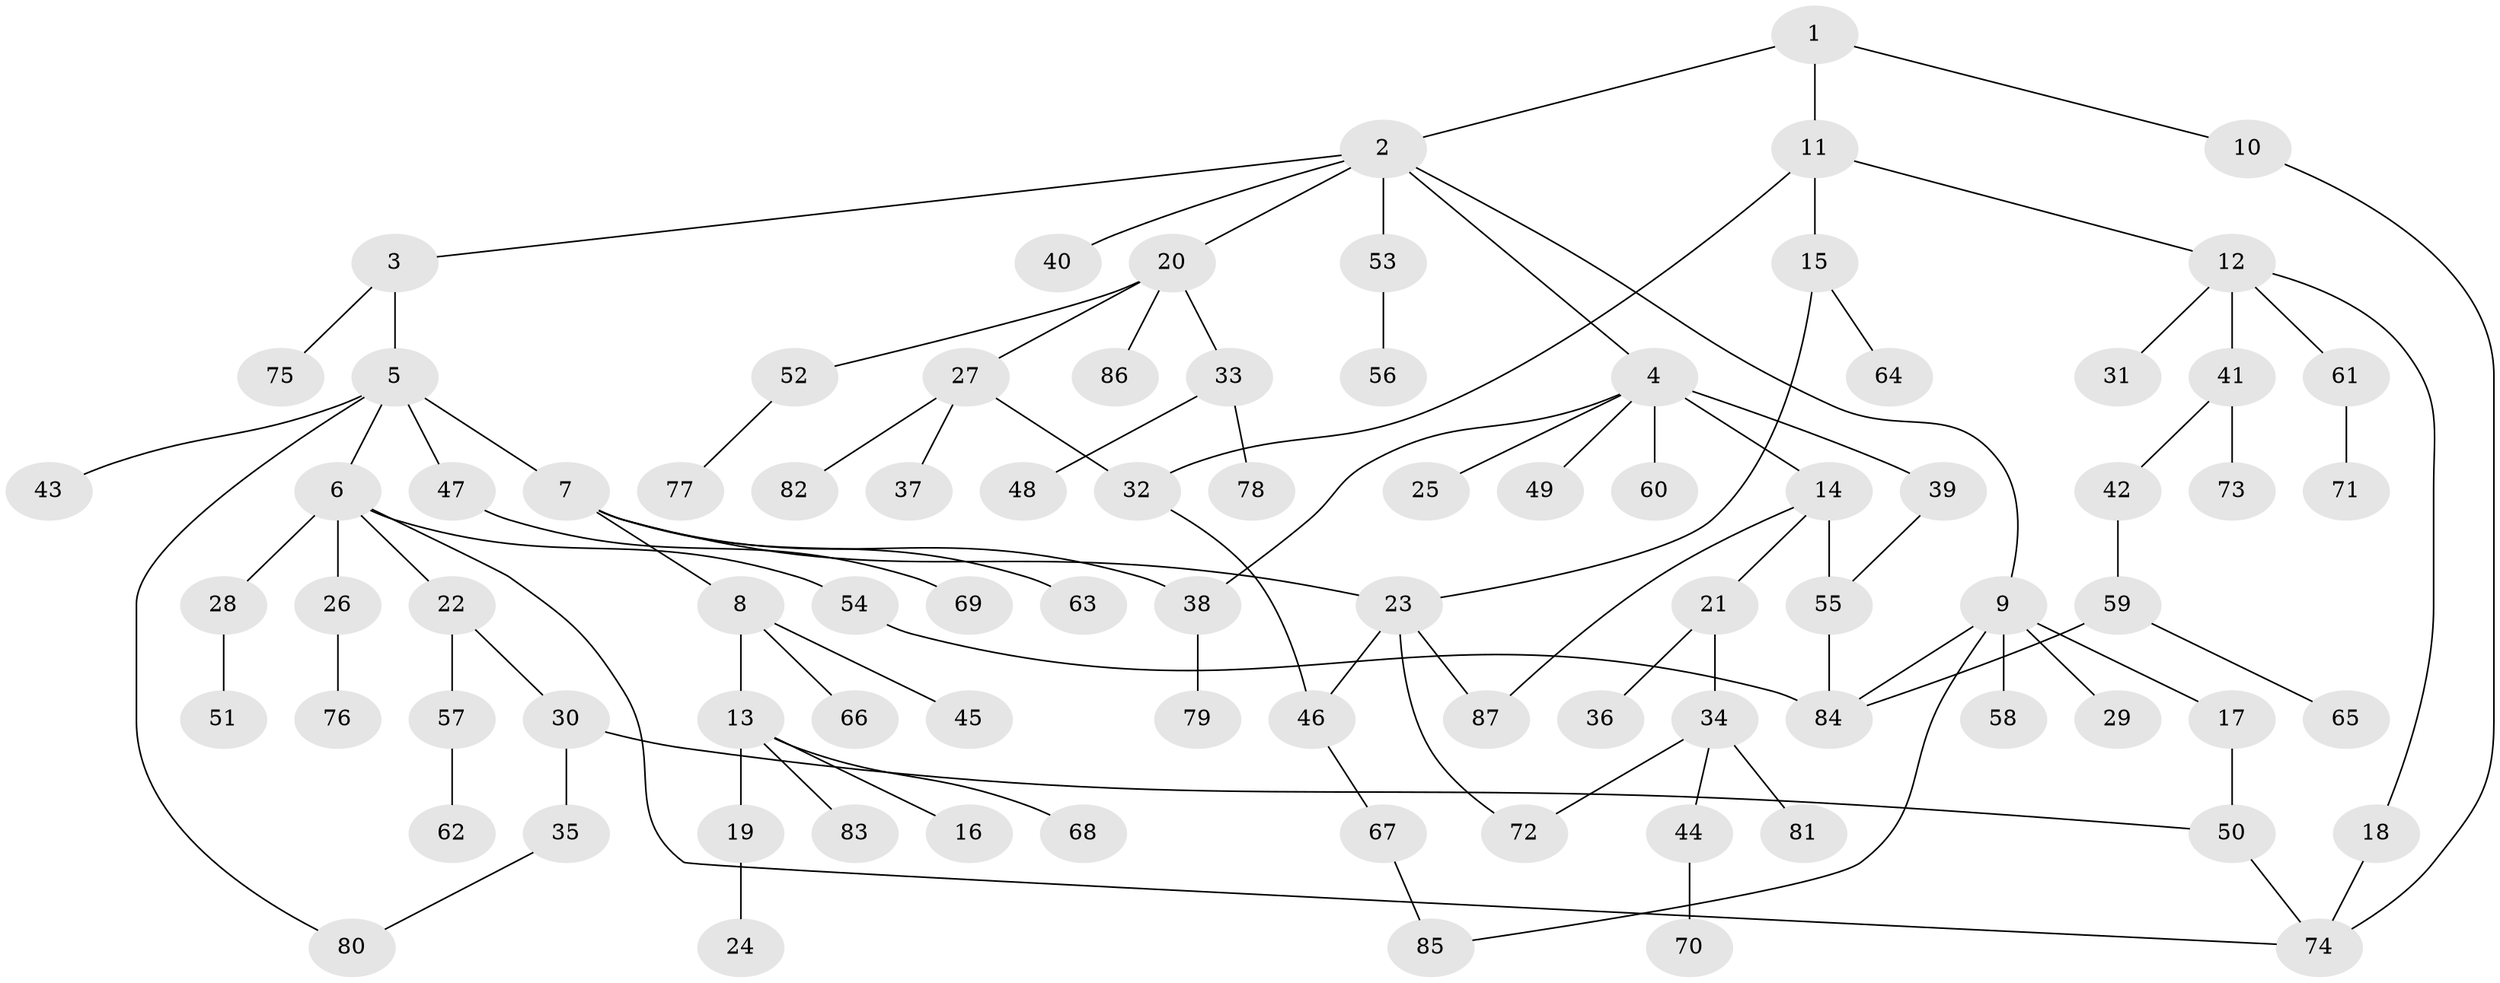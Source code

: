 // coarse degree distribution, {3: 0.10909090909090909, 8: 0.01818181818181818, 6: 0.05454545454545454, 5: 0.07272727272727272, 4: 0.14545454545454545, 2: 0.2, 1: 0.4}
// Generated by graph-tools (version 1.1) at 2025/23/03/03/25 07:23:31]
// undirected, 87 vertices, 102 edges
graph export_dot {
graph [start="1"]
  node [color=gray90,style=filled];
  1;
  2;
  3;
  4;
  5;
  6;
  7;
  8;
  9;
  10;
  11;
  12;
  13;
  14;
  15;
  16;
  17;
  18;
  19;
  20;
  21;
  22;
  23;
  24;
  25;
  26;
  27;
  28;
  29;
  30;
  31;
  32;
  33;
  34;
  35;
  36;
  37;
  38;
  39;
  40;
  41;
  42;
  43;
  44;
  45;
  46;
  47;
  48;
  49;
  50;
  51;
  52;
  53;
  54;
  55;
  56;
  57;
  58;
  59;
  60;
  61;
  62;
  63;
  64;
  65;
  66;
  67;
  68;
  69;
  70;
  71;
  72;
  73;
  74;
  75;
  76;
  77;
  78;
  79;
  80;
  81;
  82;
  83;
  84;
  85;
  86;
  87;
  1 -- 2;
  1 -- 10;
  1 -- 11;
  2 -- 3;
  2 -- 4;
  2 -- 9;
  2 -- 20;
  2 -- 40;
  2 -- 53;
  3 -- 5;
  3 -- 75;
  4 -- 14;
  4 -- 25;
  4 -- 39;
  4 -- 49;
  4 -- 60;
  4 -- 38;
  5 -- 6;
  5 -- 7;
  5 -- 43;
  5 -- 47;
  5 -- 80;
  6 -- 22;
  6 -- 26;
  6 -- 28;
  6 -- 54;
  6 -- 74;
  7 -- 8;
  7 -- 23;
  7 -- 38;
  7 -- 63;
  8 -- 13;
  8 -- 45;
  8 -- 66;
  9 -- 17;
  9 -- 29;
  9 -- 58;
  9 -- 84;
  9 -- 85;
  10 -- 74;
  11 -- 12;
  11 -- 15;
  11 -- 32;
  12 -- 18;
  12 -- 31;
  12 -- 41;
  12 -- 61;
  13 -- 16;
  13 -- 19;
  13 -- 68;
  13 -- 83;
  14 -- 21;
  14 -- 55;
  14 -- 87;
  15 -- 64;
  15 -- 23;
  17 -- 50;
  18 -- 74;
  19 -- 24;
  20 -- 27;
  20 -- 33;
  20 -- 52;
  20 -- 86;
  21 -- 34;
  21 -- 36;
  22 -- 30;
  22 -- 57;
  23 -- 72;
  23 -- 87;
  23 -- 46;
  26 -- 76;
  27 -- 37;
  27 -- 82;
  27 -- 32;
  28 -- 51;
  30 -- 35;
  30 -- 50;
  32 -- 46;
  33 -- 48;
  33 -- 78;
  34 -- 44;
  34 -- 81;
  34 -- 72;
  35 -- 80;
  38 -- 79;
  39 -- 55;
  41 -- 42;
  41 -- 73;
  42 -- 59;
  44 -- 70;
  46 -- 67;
  47 -- 69;
  50 -- 74;
  52 -- 77;
  53 -- 56;
  54 -- 84;
  55 -- 84;
  57 -- 62;
  59 -- 65;
  59 -- 84;
  61 -- 71;
  67 -- 85;
}

